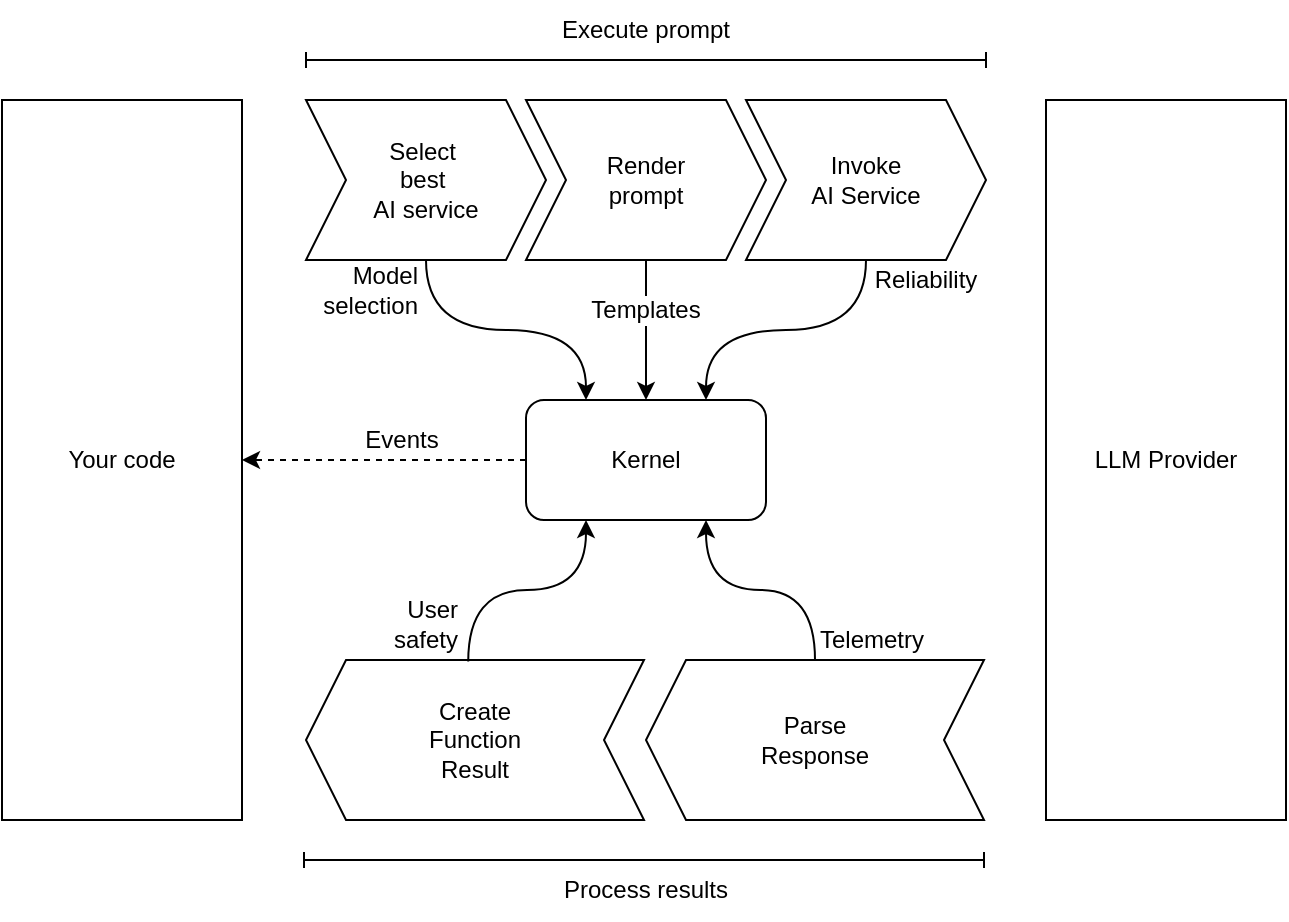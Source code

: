 <mxfile version="26.0.4" pages="2">
  <diagram name="Page-1" id="-NtHOEgd42GAm_LkQNXX">
    <mxGraphModel dx="1407" dy="565" grid="1" gridSize="10" guides="1" tooltips="1" connect="1" arrows="1" fold="1" page="1" pageScale="1" pageWidth="850" pageHeight="1100" math="0" shadow="0">
      <root>
        <mxCell id="0" />
        <mxCell id="1" parent="0" />
        <mxCell id="gdE1JeLBAfXXrmJOAVDA-1" value="Kernel" style="rounded=1;whiteSpace=wrap;html=1;" vertex="1" parent="1">
          <mxGeometry x="422" y="390" width="120" height="60" as="geometry" />
        </mxCell>
        <mxCell id="gdE1JeLBAfXXrmJOAVDA-2" value="Select&amp;nbsp;&lt;div&gt;best&amp;nbsp;&lt;/div&gt;&lt;div&gt;AI service&lt;/div&gt;" style="shape=step;perimeter=stepPerimeter;whiteSpace=wrap;html=1;fixedSize=1;" vertex="1" parent="1">
          <mxGeometry x="312" y="240" width="120" height="80" as="geometry" />
        </mxCell>
        <mxCell id="gdE1JeLBAfXXrmJOAVDA-3" value="Render&lt;div&gt;prompt&lt;/div&gt;" style="shape=step;perimeter=stepPerimeter;whiteSpace=wrap;html=1;fixedSize=1;" vertex="1" parent="1">
          <mxGeometry x="422" y="240" width="120" height="80" as="geometry" />
        </mxCell>
        <mxCell id="gdE1JeLBAfXXrmJOAVDA-4" value="Invoke&lt;div&gt;AI Service&lt;/div&gt;" style="shape=step;perimeter=stepPerimeter;whiteSpace=wrap;html=1;fixedSize=1;" vertex="1" parent="1">
          <mxGeometry x="532" y="240" width="120" height="80" as="geometry" />
        </mxCell>
        <mxCell id="gdE1JeLBAfXXrmJOAVDA-5" value="LLM Provider" style="rounded=0;whiteSpace=wrap;html=1;verticalAlign=middle;" vertex="1" parent="1">
          <mxGeometry x="682" y="240" width="120" height="360" as="geometry" />
        </mxCell>
        <mxCell id="gdE1JeLBAfXXrmJOAVDA-6" value="Parse&lt;div&gt;Response&lt;/div&gt;" style="shape=step;perimeter=stepPerimeter;whiteSpace=wrap;html=1;fixedSize=1;flipH=1;" vertex="1" parent="1">
          <mxGeometry x="482" y="520" width="169" height="80" as="geometry" />
        </mxCell>
        <mxCell id="gdE1JeLBAfXXrmJOAVDA-7" value="Create&lt;div&gt;Function&lt;/div&gt;&lt;div&gt;Result&lt;/div&gt;" style="shape=step;perimeter=stepPerimeter;whiteSpace=wrap;html=1;fixedSize=1;flipH=1;" vertex="1" parent="1">
          <mxGeometry x="312" y="520" width="169" height="80" as="geometry" />
        </mxCell>
        <mxCell id="gdE1JeLBAfXXrmJOAVDA-8" value="" style="endArrow=classic;html=1;rounded=0;exitX=0.5;exitY=0;exitDx=0;exitDy=0;entryX=0.75;entryY=1;entryDx=0;entryDy=0;edgeStyle=orthogonalEdgeStyle;curved=1;" edge="1" parent="1" source="gdE1JeLBAfXXrmJOAVDA-6" target="gdE1JeLBAfXXrmJOAVDA-1">
          <mxGeometry width="50" height="50" relative="1" as="geometry">
            <mxPoint x="542" y="480" as="sourcePoint" />
            <mxPoint x="592" y="430" as="targetPoint" />
          </mxGeometry>
        </mxCell>
        <mxCell id="gdE1JeLBAfXXrmJOAVDA-9" value="" style="endArrow=classic;html=1;rounded=0;exitX=0.52;exitY=0.009;exitDx=0;exitDy=0;exitPerimeter=0;entryX=0.25;entryY=1;entryDx=0;entryDy=0;edgeStyle=orthogonalEdgeStyle;curved=1;" edge="1" parent="1" source="gdE1JeLBAfXXrmJOAVDA-7" target="gdE1JeLBAfXXrmJOAVDA-1">
          <mxGeometry width="50" height="50" relative="1" as="geometry">
            <mxPoint x="542" y="480" as="sourcePoint" />
            <mxPoint x="592" y="430" as="targetPoint" />
          </mxGeometry>
        </mxCell>
        <mxCell id="gdE1JeLBAfXXrmJOAVDA-10" value="" style="endArrow=classic;html=1;rounded=0;exitX=0.5;exitY=1;exitDx=0;exitDy=0;edgeStyle=orthogonalEdgeStyle;curved=1;entryX=0.25;entryY=0;entryDx=0;entryDy=0;" edge="1" parent="1" source="gdE1JeLBAfXXrmJOAVDA-2" target="gdE1JeLBAfXXrmJOAVDA-1">
          <mxGeometry width="50" height="50" relative="1" as="geometry">
            <mxPoint x="542" y="480" as="sourcePoint" />
            <mxPoint x="592" y="430" as="targetPoint" />
          </mxGeometry>
        </mxCell>
        <mxCell id="gdE1JeLBAfXXrmJOAVDA-11" value="" style="endArrow=classic;html=1;rounded=0;exitX=0.5;exitY=1;exitDx=0;exitDy=0;entryX=0.5;entryY=0;entryDx=0;entryDy=0;edgeStyle=orthogonalEdgeStyle;curved=1;" edge="1" parent="1" source="gdE1JeLBAfXXrmJOAVDA-3" target="gdE1JeLBAfXXrmJOAVDA-1">
          <mxGeometry width="50" height="50" relative="1" as="geometry">
            <mxPoint x="542" y="480" as="sourcePoint" />
            <mxPoint x="592" y="430" as="targetPoint" />
          </mxGeometry>
        </mxCell>
        <mxCell id="gdE1JeLBAfXXrmJOAVDA-12" value="" style="endArrow=classic;html=1;rounded=0;exitX=0.5;exitY=1;exitDx=0;exitDy=0;entryX=0.75;entryY=0;entryDx=0;entryDy=0;edgeStyle=orthogonalEdgeStyle;curved=1;" edge="1" parent="1" source="gdE1JeLBAfXXrmJOAVDA-4" target="gdE1JeLBAfXXrmJOAVDA-1">
          <mxGeometry width="50" height="50" relative="1" as="geometry">
            <mxPoint x="542" y="480" as="sourcePoint" />
            <mxPoint x="592" y="430" as="targetPoint" />
          </mxGeometry>
        </mxCell>
        <mxCell id="gdE1JeLBAfXXrmJOAVDA-13" value="Templates" style="text;html=1;align=center;verticalAlign=middle;whiteSpace=wrap;rounded=0;labelBackgroundColor=default;" vertex="1" parent="1">
          <mxGeometry x="452" y="330" width="60" height="30" as="geometry" />
        </mxCell>
        <mxCell id="gdE1JeLBAfXXrmJOAVDA-15" value="Reliability" style="text;html=1;align=center;verticalAlign=middle;whiteSpace=wrap;rounded=0;" vertex="1" parent="1">
          <mxGeometry x="592" y="320" width="60" height="20" as="geometry" />
        </mxCell>
        <mxCell id="gdE1JeLBAfXXrmJOAVDA-16" value="Model selection" style="text;html=1;align=right;verticalAlign=middle;whiteSpace=wrap;rounded=0;" vertex="1" parent="1">
          <mxGeometry x="310" y="320" width="60" height="30" as="geometry" />
        </mxCell>
        <mxCell id="gdE1JeLBAfXXrmJOAVDA-17" value="Telemetry" style="text;html=1;align=center;verticalAlign=middle;whiteSpace=wrap;rounded=0;" vertex="1" parent="1">
          <mxGeometry x="565" y="500" width="60" height="20" as="geometry" />
        </mxCell>
        <mxCell id="gdE1JeLBAfXXrmJOAVDA-18" value="User safety" style="text;html=1;align=right;verticalAlign=middle;whiteSpace=wrap;rounded=0;" vertex="1" parent="1">
          <mxGeometry x="330" y="487" width="60" height="30" as="geometry" />
        </mxCell>
        <mxCell id="gdE1JeLBAfXXrmJOAVDA-19" value="Process results" style="text;html=1;align=center;verticalAlign=middle;whiteSpace=wrap;rounded=0;" vertex="1" parent="1">
          <mxGeometry x="432" y="620" width="100" height="30" as="geometry" />
        </mxCell>
        <mxCell id="gdE1JeLBAfXXrmJOAVDA-20" value="Execute prompt" style="text;html=1;align=center;verticalAlign=middle;whiteSpace=wrap;rounded=0;" vertex="1" parent="1">
          <mxGeometry x="432" y="190" width="100" height="30" as="geometry" />
        </mxCell>
        <mxCell id="gdE1JeLBAfXXrmJOAVDA-21" value="" style="endArrow=baseDash;html=1;rounded=0;startArrow=baseDash;startFill=0;endFill=0;" edge="1" parent="1">
          <mxGeometry width="50" height="50" relative="1" as="geometry">
            <mxPoint x="312" y="220" as="sourcePoint" />
            <mxPoint x="652" y="220" as="targetPoint" />
          </mxGeometry>
        </mxCell>
        <mxCell id="gdE1JeLBAfXXrmJOAVDA-22" value="" style="endArrow=baseDash;html=1;rounded=0;startArrow=baseDash;startFill=0;endFill=0;" edge="1" parent="1">
          <mxGeometry width="50" height="50" relative="1" as="geometry">
            <mxPoint x="311" y="620" as="sourcePoint" />
            <mxPoint x="651" y="620" as="targetPoint" />
          </mxGeometry>
        </mxCell>
        <mxCell id="gdE1JeLBAfXXrmJOAVDA-23" value="Your code" style="rounded=0;whiteSpace=wrap;html=1;verticalAlign=middle;" vertex="1" parent="1">
          <mxGeometry x="160" y="240" width="120" height="360" as="geometry" />
        </mxCell>
        <mxCell id="gdE1JeLBAfXXrmJOAVDA-24" value="" style="endArrow=classic;html=1;rounded=0;exitX=0;exitY=0.5;exitDx=0;exitDy=0;entryX=1;entryY=0.5;entryDx=0;entryDy=0;dashed=1;" edge="1" parent="1" source="gdE1JeLBAfXXrmJOAVDA-1" target="gdE1JeLBAfXXrmJOAVDA-23">
          <mxGeometry width="50" height="50" relative="1" as="geometry">
            <mxPoint x="340" y="450" as="sourcePoint" />
            <mxPoint x="390" y="400" as="targetPoint" />
          </mxGeometry>
        </mxCell>
        <mxCell id="gdE1JeLBAfXXrmJOAVDA-25" value="Events" style="text;html=1;align=center;verticalAlign=middle;whiteSpace=wrap;rounded=0;" vertex="1" parent="1">
          <mxGeometry x="330" y="400" width="60" height="20" as="geometry" />
        </mxCell>
      </root>
    </mxGraphModel>
  </diagram>
  <diagram id="xK3dxvCvdOSZzmP9PSvW" name="Page-2">
    <mxGraphModel dx="2037" dy="819" grid="1" gridSize="10" guides="1" tooltips="1" connect="1" arrows="1" fold="1" page="1" pageScale="1" pageWidth="850" pageHeight="1100" math="0" shadow="0">
      <root>
        <mxCell id="0" />
        <mxCell id="1" parent="0" />
        <mxCell id="2AfmfIKE3qiMsV8LegD6-6" style="edgeStyle=orthogonalEdgeStyle;rounded=0;orthogonalLoop=1;jettySize=auto;html=1;entryX=0.5;entryY=0;entryDx=0;entryDy=0;" edge="1" parent="1" source="2AfmfIKE3qiMsV8LegD6-1" target="2AfmfIKE3qiMsV8LegD6-2">
          <mxGeometry relative="1" as="geometry" />
        </mxCell>
        <mxCell id="2AfmfIKE3qiMsV8LegD6-1" value="Your application" style="rounded=0;whiteSpace=wrap;html=1;" vertex="1" parent="1">
          <mxGeometry x="350" y="120" width="120" height="60" as="geometry" />
        </mxCell>
        <mxCell id="2AfmfIKE3qiMsV8LegD6-7" style="edgeStyle=orthogonalEdgeStyle;rounded=0;orthogonalLoop=1;jettySize=auto;html=1;entryX=0;entryY=0.5;entryDx=0;entryDy=0;" edge="1" parent="1" source="2AfmfIKE3qiMsV8LegD6-2" target="2AfmfIKE3qiMsV8LegD6-3">
          <mxGeometry relative="1" as="geometry" />
        </mxCell>
        <mxCell id="2AfmfIKE3qiMsV8LegD6-8" style="edgeStyle=orthogonalEdgeStyle;rounded=0;orthogonalLoop=1;jettySize=auto;html=1;entryX=1;entryY=0.5;entryDx=0;entryDy=0;" edge="1" parent="1" source="2AfmfIKE3qiMsV8LegD6-2" target="2AfmfIKE3qiMsV8LegD6-4">
          <mxGeometry relative="1" as="geometry" />
        </mxCell>
        <mxCell id="2AfmfIKE3qiMsV8LegD6-9" style="edgeStyle=orthogonalEdgeStyle;rounded=0;orthogonalLoop=1;jettySize=auto;html=1;entryX=0.5;entryY=0;entryDx=0;entryDy=0;" edge="1" parent="1" source="2AfmfIKE3qiMsV8LegD6-2" target="2AfmfIKE3qiMsV8LegD6-5">
          <mxGeometry relative="1" as="geometry" />
        </mxCell>
        <mxCell id="2AfmfIKE3qiMsV8LegD6-2" value="Semantic Kernel" style="rounded=0;whiteSpace=wrap;html=1;" vertex="1" parent="1">
          <mxGeometry x="350" y="220" width="120" height="60" as="geometry" />
        </mxCell>
        <mxCell id="2AfmfIKE3qiMsV8LegD6-3" value="Filters" style="rounded=0;whiteSpace=wrap;html=1;" vertex="1" parent="1">
          <mxGeometry x="510" y="220" width="120" height="60" as="geometry" />
        </mxCell>
        <mxCell id="2AfmfIKE3qiMsV8LegD6-4" value="Functions" style="rounded=0;whiteSpace=wrap;html=1;" vertex="1" parent="1">
          <mxGeometry x="190" y="220" width="120" height="60" as="geometry" />
        </mxCell>
        <mxCell id="2AfmfIKE3qiMsV8LegD6-5" value="LLM Provider" style="rounded=0;whiteSpace=wrap;html=1;" vertex="1" parent="1">
          <mxGeometry x="350" y="320" width="120" height="60" as="geometry" />
        </mxCell>
      </root>
    </mxGraphModel>
  </diagram>
</mxfile>
